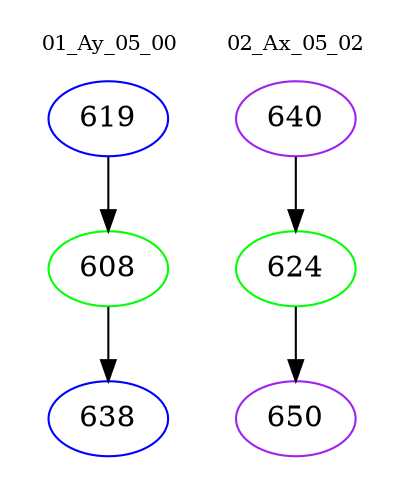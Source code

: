 digraph{
subgraph cluster_0 {
color = white
label = "01_Ay_05_00";
fontsize=10;
T0_619 [label="619", color="blue"]
T0_619 -> T0_608 [color="black"]
T0_608 [label="608", color="green"]
T0_608 -> T0_638 [color="black"]
T0_638 [label="638", color="blue"]
}
subgraph cluster_1 {
color = white
label = "02_Ax_05_02";
fontsize=10;
T1_640 [label="640", color="purple"]
T1_640 -> T1_624 [color="black"]
T1_624 [label="624", color="green"]
T1_624 -> T1_650 [color="black"]
T1_650 [label="650", color="purple"]
}
}
